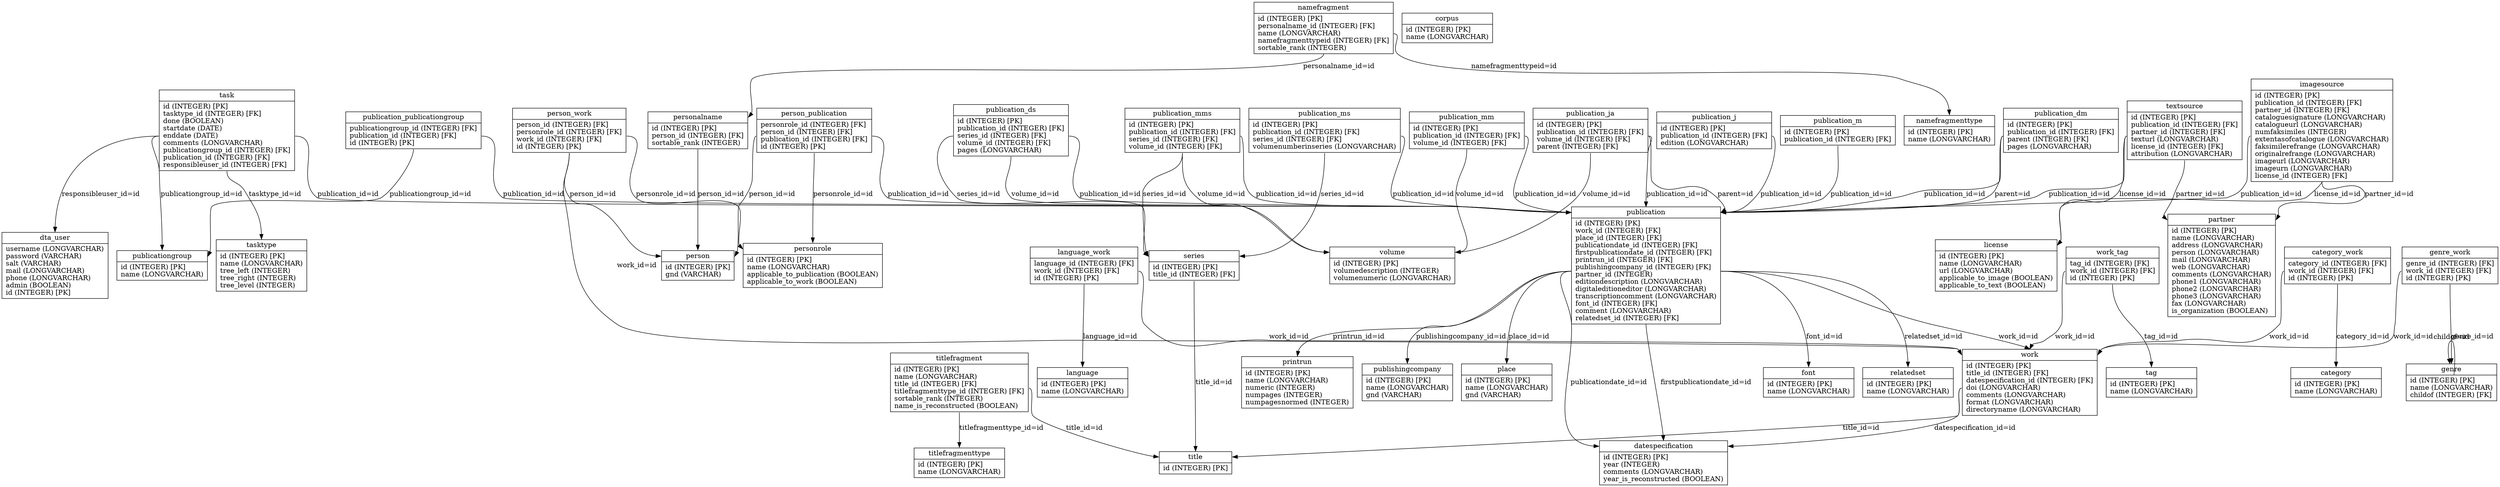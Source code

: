 digraph G {
"titlefragmenttype" [label="{<table>titlefragmenttype|<cols>id (INTEGER) [PK]\lname (LONGVARCHAR)\l}", shape=record];
"namefragmenttype" [label="{<table>namefragmenttype|<cols>id (INTEGER) [PK]\lname (LONGVARCHAR)\l}", shape=record];
"personrole" [label="{<table>personrole|<cols>id (INTEGER) [PK]\lname (LONGVARCHAR)\lapplicable_to_publication (BOOLEAN)\lapplicable_to_work (BOOLEAN)\l}", shape=record];
"corpus" [label="{<table>corpus|<cols>id (INTEGER) [PK]\lname (LONGVARCHAR)\l}", shape=record];
"category" [label="{<table>category|<cols>id (INTEGER) [PK]\lname (LONGVARCHAR)\l}", shape=record];
"tag" [label="{<table>tag|<cols>id (INTEGER) [PK]\lname (LONGVARCHAR)\l}", shape=record];
"genre" [label="{<table>genre|<cols>id (INTEGER) [PK]\lname (LONGVARCHAR)\lchildof (INTEGER) [FK]\l}", shape=record];
"publication" [label="{<table>publication|<cols>id (INTEGER) [PK]\lwork_id (INTEGER) [FK]\lplace_id (INTEGER) [FK]\lpublicationdate_id (INTEGER) [FK]\lfirstpublicationdate_id (INTEGER) [FK]\lprintrun_id (INTEGER) [FK]\lpublishingcompany_id (INTEGER) [FK]\lpartner_id (INTEGER)\leditiondescription (LONGVARCHAR)\ldigitaleditioneditor (LONGVARCHAR)\ltranscriptioncomment (LONGVARCHAR)\lfont_id (INTEGER) [FK]\lcomment (LONGVARCHAR)\lrelatedset_id (INTEGER) [FK]\l}", shape=record];
"work" [label="{<table>work|<cols>id (INTEGER) [PK]\ltitle_id (INTEGER) [FK]\ldatespecification_id (INTEGER) [FK]\ldoi (LONGVARCHAR)\lcomments (LONGVARCHAR)\lformat (LONGVARCHAR)\ldirectoryname (LONGVARCHAR)\l}", shape=record];
"printrun" [label="{<table>printrun|<cols>id (INTEGER) [PK]\lname (LONGVARCHAR)\lnumeric (INTEGER)\lnumpages (INTEGER)\lnumpagesnormed (INTEGER)\l}", shape=record];
"publication_m" [label="{<table>publication_m|<cols>id (INTEGER) [PK]\lpublication_id (INTEGER) [FK]\l}", shape=record];
"publication_dm" [label="{<table>publication_dm|<cols>id (INTEGER) [PK]\lpublication_id (INTEGER) [FK]\lparent (INTEGER) [FK]\lpages (LONGVARCHAR)\l}", shape=record];
"publication_mm" [label="{<table>publication_mm|<cols>id (INTEGER) [PK]\lpublication_id (INTEGER) [FK]\lvolume_id (INTEGER) [FK]\l}", shape=record];
"publication_ds" [label="{<table>publication_ds|<cols>id (INTEGER) [PK]\lpublication_id (INTEGER) [FK]\lseries_id (INTEGER) [FK]\lvolume_id (INTEGER) [FK]\lpages (LONGVARCHAR)\l}", shape=record];
"publication_ms" [label="{<table>publication_ms|<cols>id (INTEGER) [PK]\lpublication_id (INTEGER) [FK]\lseries_id (INTEGER) [FK]\lvolumenumberinseries (LONGVARCHAR)\l}", shape=record];
"publication_ja" [label="{<table>publication_ja|<cols>id (INTEGER) [PK]\lpublication_id (INTEGER) [FK]\lvolume_id (INTEGER) [FK]\lparent (INTEGER) [FK]\l}", shape=record];
"publication_mms" [label="{<table>publication_mms|<cols>id (INTEGER) [PK]\lpublication_id (INTEGER) [FK]\lseries_id (INTEGER) [FK]\lvolume_id (INTEGER) [FK]\l}", shape=record];
"publication_j" [label="{<table>publication_j|<cols>id (INTEGER) [PK]\lpublication_id (INTEGER) [FK]\ledition (LONGVARCHAR)\l}", shape=record];
"volume" [label="{<table>volume|<cols>id (INTEGER) [PK]\lvolumedescription (INTEGER)\lvolumenumeric (LONGVARCHAR)\l}", shape=record];
"series" [label="{<table>series|<cols>id (INTEGER) [PK]\ltitle_id (INTEGER) [FK]\l}", shape=record];
"publishingcompany" [label="{<table>publishingcompany|<cols>id (INTEGER) [PK]\lname (LONGVARCHAR)\lgnd (VARCHAR)\l}", shape=record];
"place" [label="{<table>place|<cols>id (INTEGER) [PK]\lname (LONGVARCHAR)\lgnd (VARCHAR)\l}", shape=record];
"datespecification" [label="{<table>datespecification|<cols>id (INTEGER) [PK]\lyear (INTEGER)\lcomments (LONGVARCHAR)\lyear_is_reconstructed (BOOLEAN)\l}", shape=record];
"personalname" [label="{<table>personalname|<cols>id (INTEGER) [PK]\lperson_id (INTEGER) [FK]\lsortable_rank (INTEGER)\l}", shape=record];
"namefragment" [label="{<table>namefragment|<cols>id (INTEGER) [PK]\lpersonalname_id (INTEGER) [FK]\lname (LONGVARCHAR)\lnamefragmenttypeid (INTEGER) [FK]\lsortable_rank (INTEGER)\l}", shape=record];
"title" [label="{<table>title|<cols>id (INTEGER) [PK]\l}", shape=record];
"titlefragment" [label="{<table>titlefragment|<cols>id (INTEGER) [PK]\lname (LONGVARCHAR)\ltitle_id (INTEGER) [FK]\ltitlefragmenttype_id (INTEGER) [FK]\lsortable_rank (INTEGER)\lname_is_reconstructed (BOOLEAN)\l}", shape=record];
"person" [label="{<table>person|<cols>id (INTEGER) [PK]\lgnd (VARCHAR)\l}", shape=record];
"font" [label="{<table>font|<cols>id (INTEGER) [PK]\lname (LONGVARCHAR)\l}", shape=record];
"language" [label="{<table>language|<cols>id (INTEGER) [PK]\lname (LONGVARCHAR)\l}", shape=record];
"language_work" [label="{<table>language_work|<cols>language_id (INTEGER) [FK]\lwork_id (INTEGER) [FK]\lid (INTEGER) [PK]\l}", shape=record];
"genre_work" [label="{<table>genre_work|<cols>genre_id (INTEGER) [FK]\lwork_id (INTEGER) [FK]\lid (INTEGER) [PK]\l}", shape=record];
"work_tag" [label="{<table>work_tag|<cols>tag_id (INTEGER) [FK]\lwork_id (INTEGER) [FK]\lid (INTEGER) [PK]\l}", shape=record];
"category_work" [label="{<table>category_work|<cols>category_id (INTEGER) [FK]\lwork_id (INTEGER) [FK]\lid (INTEGER) [PK]\l}", shape=record];
"publication_publicationgroup" [label="{<table>publication_publicationgroup|<cols>publicationgroup_id (INTEGER) [FK]\lpublication_id (INTEGER) [FK]\lid (INTEGER) [PK]\l}", shape=record];
"person_publication" [label="{<table>person_publication|<cols>personrole_id (INTEGER) [FK]\lperson_id (INTEGER) [FK]\lpublication_id (INTEGER) [FK]\lid (INTEGER) [PK]\l}", shape=record];
"person_work" [label="{<table>person_work|<cols>person_id (INTEGER) [FK]\lpersonrole_id (INTEGER) [FK]\lwork_id (INTEGER) [FK]\lid (INTEGER) [PK]\l}", shape=record];
"dta_user" [label="{<table>dta_user|<cols>username (LONGVARCHAR)\lpassword (VARCHAR)\lsalt (VARCHAR)\lmail (LONGVARCHAR)\lphone (LONGVARCHAR)\ladmin (BOOLEAN)\lid (INTEGER) [PK]\l}", shape=record];
"relatedset" [label="{<table>relatedset|<cols>id (INTEGER) [PK]\lname (LONGVARCHAR)\l}", shape=record];
"task" [label="{<table>task|<cols>id (INTEGER) [PK]\ltasktype_id (INTEGER) [FK]\ldone (BOOLEAN)\lstartdate (DATE)\lenddate (DATE)\lcomments (LONGVARCHAR)\lpublicationgroup_id (INTEGER) [FK]\lpublication_id (INTEGER) [FK]\lresponsibleuser_id (INTEGER) [FK]\l}", shape=record];
"tasktype" [label="{<table>tasktype|<cols>id (INTEGER) [PK]\lname (LONGVARCHAR)\ltree_left (INTEGER)\ltree_right (INTEGER)\ltree_level (INTEGER)\l}", shape=record];
"partner" [label="{<table>partner|<cols>id (INTEGER) [PK]\lname (LONGVARCHAR)\laddress (LONGVARCHAR)\lperson (LONGVARCHAR)\lmail (LONGVARCHAR)\lweb (LONGVARCHAR)\lcomments (LONGVARCHAR)\lphone1 (LONGVARCHAR)\lphone2 (LONGVARCHAR)\lphone3 (LONGVARCHAR)\lfax (LONGVARCHAR)\lis_organization (BOOLEAN)\l}", shape=record];
"imagesource" [label="{<table>imagesource|<cols>id (INTEGER) [PK]\lpublication_id (INTEGER) [FK]\lpartner_id (INTEGER) [FK]\lcataloguesignature (LONGVARCHAR)\lcatalogueurl (LONGVARCHAR)\lnumfaksimiles (INTEGER)\lextentasofcatalogue (LONGVARCHAR)\lfaksimilerefrange (LONGVARCHAR)\loriginalrefrange (LONGVARCHAR)\limageurl (LONGVARCHAR)\limageurn (LONGVARCHAR)\llicense_id (INTEGER) [FK]\l}", shape=record];
"textsource" [label="{<table>textsource|<cols>id (INTEGER) [PK]\lpublication_id (INTEGER) [FK]\lpartner_id (INTEGER) [FK]\ltexturl (LONGVARCHAR)\llicense_id (INTEGER) [FK]\lattribution (LONGVARCHAR)\l}", shape=record];
"license" [label="{<table>license|<cols>id (INTEGER) [PK]\lname (LONGVARCHAR)\lurl (LONGVARCHAR)\lapplicable_to_image (BOOLEAN)\lapplicable_to_text (BOOLEAN)\l}", shape=record];
"publicationgroup" [label="{<table>publicationgroup|<cols>id (INTEGER) [PK]\lname (LONGVARCHAR)\l}", shape=record];
"genre":cols -> "genre":table [label="childof=id"];
"publication":cols -> "work":table [label="work_id=id"];
"publication":cols -> "place":table [label="place_id=id"];
"publication":cols -> "datespecification":table [label="publicationdate_id=id"];
"publication":cols -> "datespecification":table [label="firstpublicationdate_id=id"];
"publication":cols -> "printrun":table [label="printrun_id=id"];
"publication":cols -> "publishingcompany":table [label="publishingcompany_id=id"];
"publication":cols -> "font":table [label="font_id=id"];
"publication":cols -> "relatedset":table [label="relatedset_id=id"];
"work":cols -> "title":table [label="title_id=id"];
"work":cols -> "datespecification":table [label="datespecification_id=id"];
"publication_m":cols -> "publication":table [label="publication_id=id"];
"publication_dm":cols -> "publication":table [label="publication_id=id"];
"publication_dm":cols -> "publication":table [label="parent=id"];
"publication_mm":cols -> "publication":table [label="publication_id=id"];
"publication_mm":cols -> "volume":table [label="volume_id=id"];
"publication_ds":cols -> "publication":table [label="publication_id=id"];
"publication_ds":cols -> "series":table [label="series_id=id"];
"publication_ds":cols -> "volume":table [label="volume_id=id"];
"publication_ms":cols -> "publication":table [label="publication_id=id"];
"publication_ms":cols -> "series":table [label="series_id=id"];
"publication_ja":cols -> "publication":table [label="publication_id=id"];
"publication_ja":cols -> "volume":table [label="volume_id=id"];
"publication_ja":cols -> "publication":table [label="parent=id"];
"publication_mms":cols -> "publication":table [label="publication_id=id"];
"publication_mms":cols -> "series":table [label="series_id=id"];
"publication_mms":cols -> "volume":table [label="volume_id=id"];
"publication_j":cols -> "publication":table [label="publication_id=id"];
"series":cols -> "title":table [label="title_id=id"];
"personalname":cols -> "person":table [label="person_id=id"];
"namefragment":cols -> "personalname":table [label="personalname_id=id"];
"namefragment":cols -> "namefragmenttype":table [label="namefragmenttypeid=id"];
"titlefragment":cols -> "title":table [label="title_id=id"];
"titlefragment":cols -> "titlefragmenttype":table [label="titlefragmenttype_id=id"];
"language_work":cols -> "language":table [label="language_id=id"];
"language_work":cols -> "work":table [label="work_id=id"];
"genre_work":cols -> "genre":table [label="genre_id=id"];
"genre_work":cols -> "work":table [label="work_id=id"];
"work_tag":cols -> "tag":table [label="tag_id=id"];
"work_tag":cols -> "work":table [label="work_id=id"];
"category_work":cols -> "category":table [label="category_id=id"];
"category_work":cols -> "work":table [label="work_id=id"];
"publication_publicationgroup":cols -> "publicationgroup":table [label="publicationgroup_id=id"];
"publication_publicationgroup":cols -> "publication":table [label="publication_id=id"];
"person_publication":cols -> "personrole":table [label="personrole_id=id"];
"person_publication":cols -> "person":table [label="person_id=id"];
"person_publication":cols -> "publication":table [label="publication_id=id"];
"person_work":cols -> "person":table [label="person_id=id"];
"person_work":cols -> "personrole":table [label="personrole_id=id"];
"person_work":cols -> "work":table [label="work_id=id"];
"task":cols -> "tasktype":table [label="tasktype_id=id"];
"task":cols -> "publicationgroup":table [label="publicationgroup_id=id"];
"task":cols -> "publication":table [label="publication_id=id"];
"task":cols -> "dta_user":table [label="responsibleuser_id=id"];
"imagesource":cols -> "publication":table [label="publication_id=id"];
"imagesource":cols -> "partner":table [label="partner_id=id"];
"imagesource":cols -> "license":table [label="license_id=id"];
"textsource":cols -> "publication":table [label="publication_id=id"];
"textsource":cols -> "partner":table [label="partner_id=id"];
"textsource":cols -> "license":table [label="license_id=id"];
}
